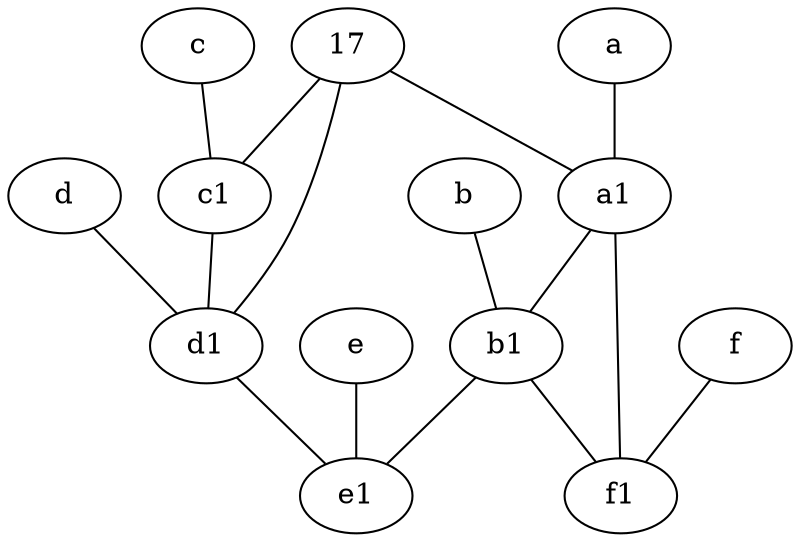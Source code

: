 graph {
	node [labelfontsize=50]
	d1 [labelfontsize=50 pos="3,5!"]
	d [labelfontsize=50 pos="2,5!"]
	f1 [labelfontsize=50 pos="3,8!"]
	e [labelfontsize=50 pos="7,9!"]
	b [labelfontsize=50 pos="10,4!"]
	c [labelfontsize=50 pos="4.5,2!"]
	f [labelfontsize=50 pos="3,9!"]
	a1 [labelfontsize=50 pos="8,3!"]
	b1 [labelfontsize=50 pos="9,4!"]
	17 [labelfontsize=50]
	c1 [labelfontsize=50 pos="4.5,3!"]
	a [labelfontsize=50 pos="8,2!"]
	e1 [labelfontsize=50 pos="7,7!"]
	a -- a1
	a1 -- f1
	17 -- d1
	b -- b1
	b1 -- e1
	b1 -- f1
	c -- c1
	c1 -- d1
	17 -- c1
	e -- e1
	d1 -- e1
	a1 -- b1
	d -- d1
	f -- f1
	17 -- a1
}
